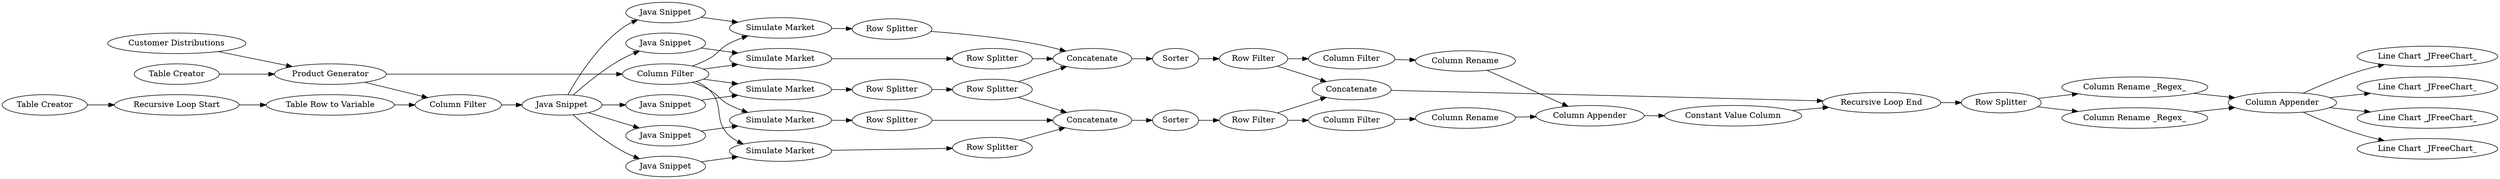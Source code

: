 digraph {
	41 -> 42
	9 -> 14
	4 -> 5
	49 -> 47
	41 -> 43
	24 -> 52
	15 -> 18
	49 -> 46
	21 -> 51
	9 -> 13
	39 -> 41
	32 -> 40
	30 -> 32
	23 -> 26
	2 -> 4
	52 -> 30
	18 -> 23
	13 -> 20
	22 -> 51
	32 -> 34
	11 -> 16
	31 -> 33
	20 -> 25
	25 -> 52
	49 -> 45
	15 -> 19
	33 -> 35
	7 -> 53
	26 -> 51
	16 -> 21
	29 -> 31
	15 -> 16
	9 -> 11
	15 -> 17
	36 -> 50
	9 -> 12
	43 -> 49
	4 -> 15
	12 -> 17
	6 -> 7
	5 -> 9
	40 -> 39
	19 -> 24
	31 -> 40
	35 -> 50
	38 -> 39
	3 -> 4
	42 -> 49
	15 -> 20
	50 -> 38
	49 -> 48
	53 -> 5
	34 -> 36
	10 -> 18
	26 -> 52
	9 -> 10
	51 -> 29
	17 -> 22
	14 -> 19
	7 [label="Recursive Loop Start"]
	9 [label="Java Snippet"]
	18 [label="Simulate Market"]
	21 [label="Row Splitter"]
	26 [label="Row Splitter"]
	32 [label="Row Filter"]
	17 [label="Simulate Market"]
	3 [label="Customer Distributions"]
	19 [label="Simulate Market"]
	39 [label="Recursive Loop End"]
	24 [label="Row Splitter"]
	49 [label="Column Appender"]
	41 [label="Row Splitter"]
	31 [label="Row Filter"]
	51 [label=Concatenate]
	6 [label="Table Creator"]
	15 [label="Column Filter"]
	25 [label="Row Splitter"]
	12 [label="Java Snippet"]
	10 [label="Java Snippet"]
	16 [label="Simulate Market"]
	48 [label="Line Chart _JFreeChart_"]
	50 [label="Column Appender"]
	42 [label="Column Rename _Regex_"]
	53 [label="Table Row to Variable"]
	22 [label="Row Splitter"]
	11 [label="Java Snippet"]
	4 [label="Product Generator"]
	23 [label="Row Splitter"]
	47 [label="Line Chart _JFreeChart_"]
	14 [label="Java Snippet"]
	38 [label="Constant Value Column"]
	5 [label="Column Filter"]
	13 [label="Java Snippet"]
	20 [label="Simulate Market"]
	35 [label="Column Rename"]
	34 [label="Column Filter"]
	43 [label="Column Rename _Regex_"]
	29 [label=Sorter]
	36 [label="Column Rename"]
	46 [label="Line Chart _JFreeChart_"]
	40 [label=Concatenate]
	52 [label=Concatenate]
	33 [label="Column Filter"]
	30 [label=Sorter]
	2 [label="Table Creator"]
	45 [label="Line Chart _JFreeChart_"]
	rankdir=LR
}
